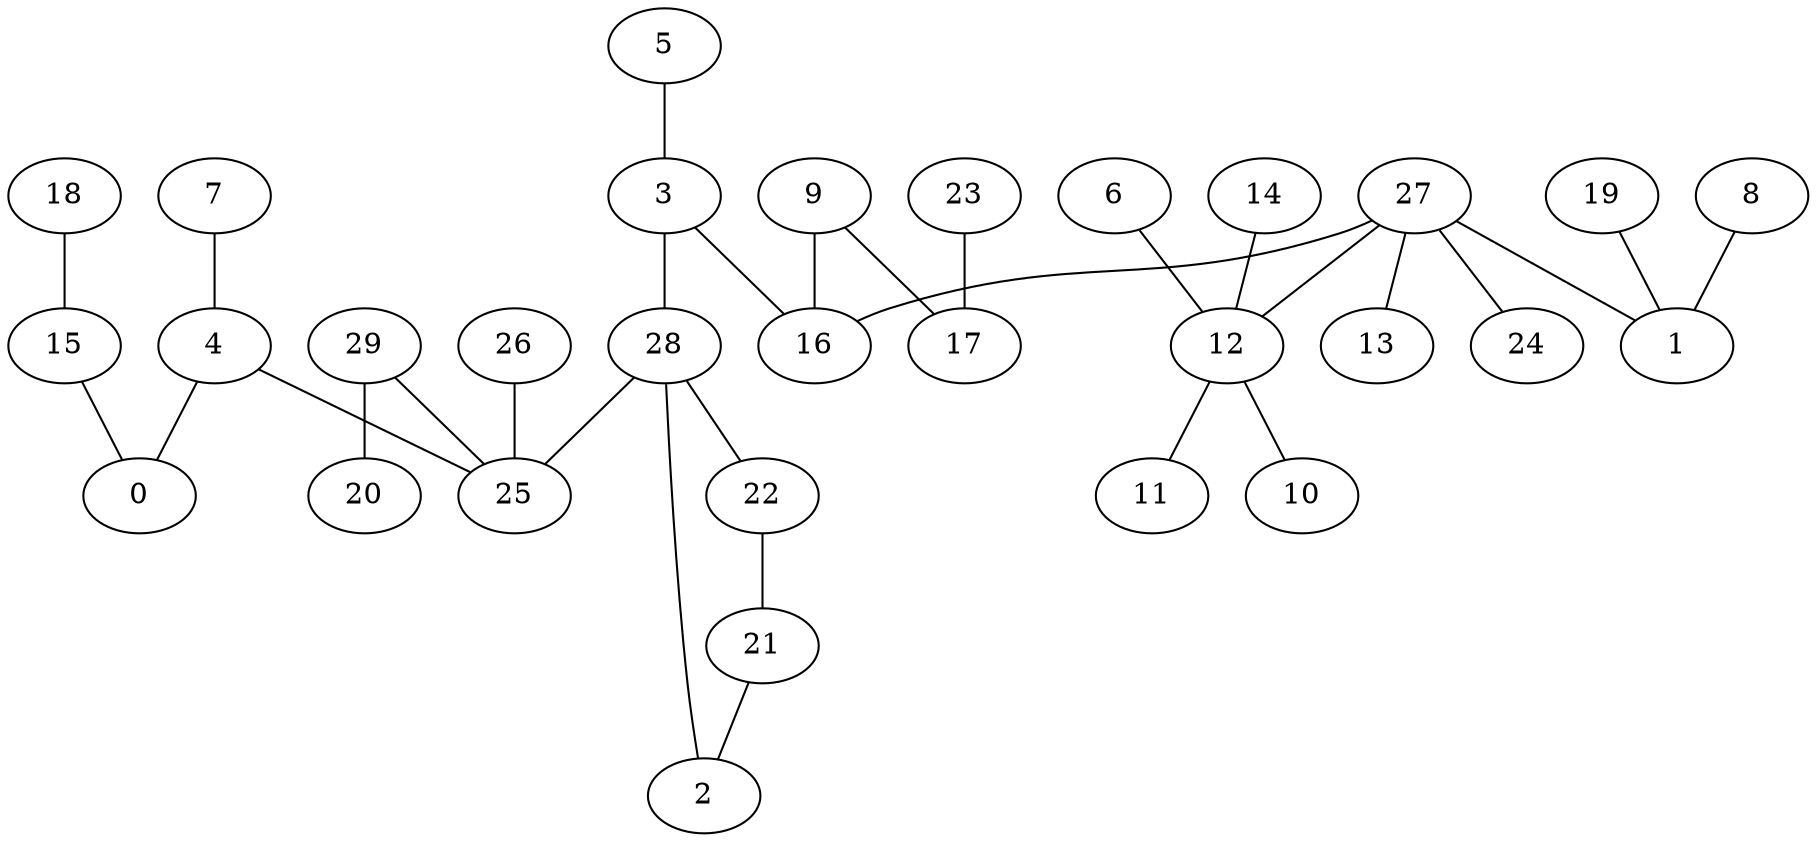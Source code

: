 digraph GG_graph {

subgraph G_graph {
edge [color = black]
"18" -> "15" [dir = none]
"12" -> "10" [dir = none]
"12" -> "11" [dir = none]
"29" -> "20" [dir = none]
"29" -> "25" [dir = none]
"15" -> "0" [dir = none]
"9" -> "17" [dir = none]
"9" -> "16" [dir = none]
"22" -> "21" [dir = none]
"4" -> "0" [dir = none]
"4" -> "25" [dir = none]
"27" -> "24" [dir = none]
"27" -> "13" [dir = none]
"27" -> "1" [dir = none]
"27" -> "12" [dir = none]
"27" -> "16" [dir = none]
"28" -> "22" [dir = none]
"28" -> "2" [dir = none]
"28" -> "25" [dir = none]
"7" -> "4" [dir = none]
"19" -> "1" [dir = none]
"3" -> "16" [dir = none]
"3" -> "28" [dir = none]
"6" -> "12" [dir = none]
"14" -> "12" [dir = none]
"26" -> "25" [dir = none]
"5" -> "3" [dir = none]
"23" -> "17" [dir = none]
"8" -> "1" [dir = none]
"21" -> "2" [dir = none]
}

}
